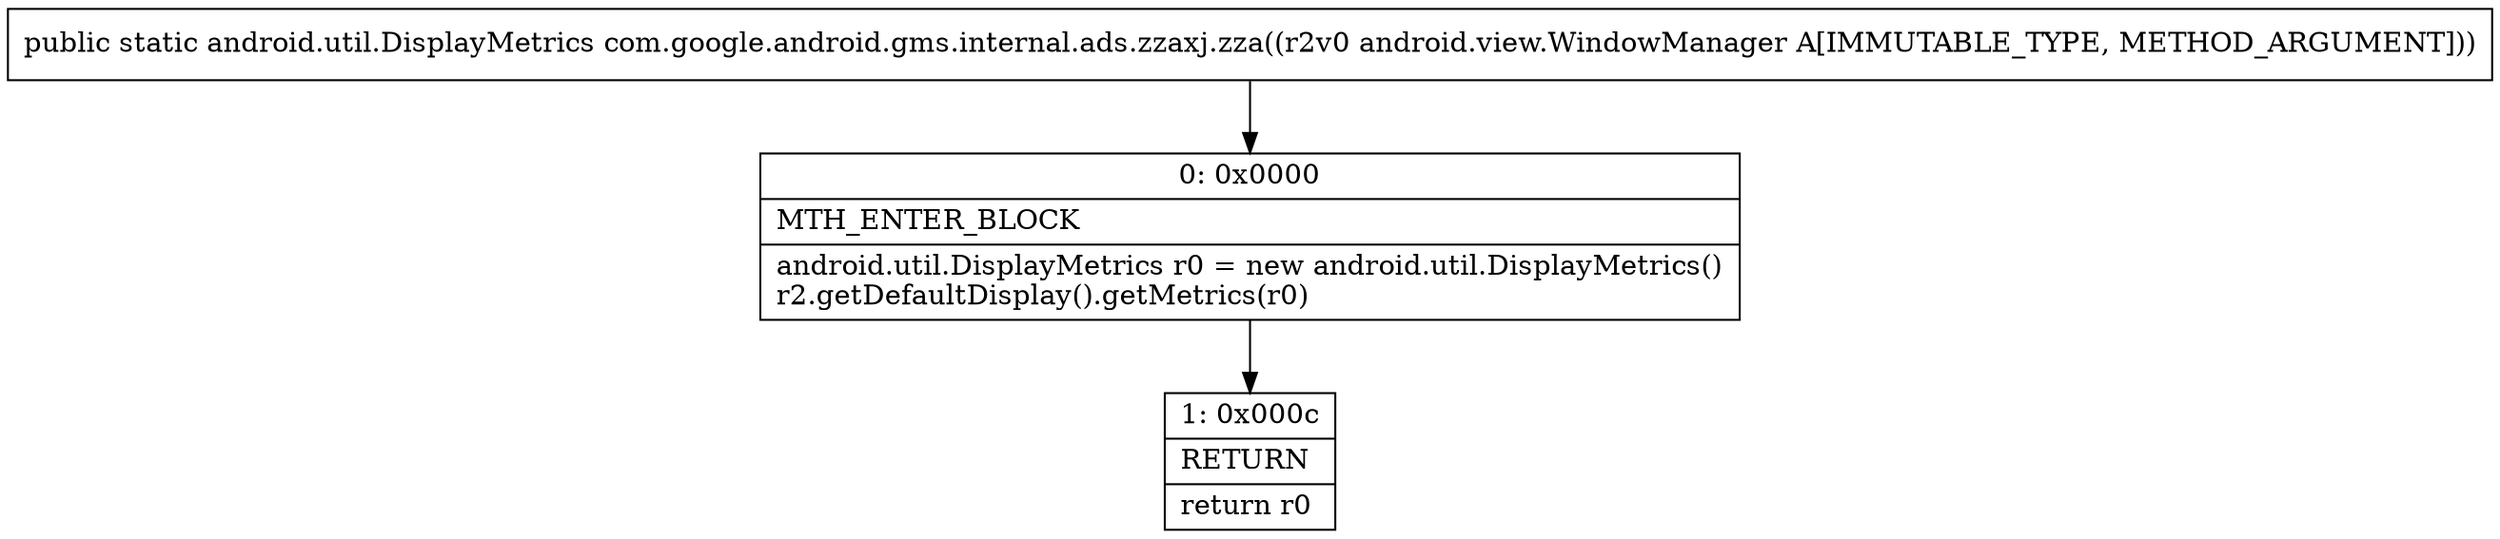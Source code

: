 digraph "CFG forcom.google.android.gms.internal.ads.zzaxj.zza(Landroid\/view\/WindowManager;)Landroid\/util\/DisplayMetrics;" {
Node_0 [shape=record,label="{0\:\ 0x0000|MTH_ENTER_BLOCK\l|android.util.DisplayMetrics r0 = new android.util.DisplayMetrics()\lr2.getDefaultDisplay().getMetrics(r0)\l}"];
Node_1 [shape=record,label="{1\:\ 0x000c|RETURN\l|return r0\l}"];
MethodNode[shape=record,label="{public static android.util.DisplayMetrics com.google.android.gms.internal.ads.zzaxj.zza((r2v0 android.view.WindowManager A[IMMUTABLE_TYPE, METHOD_ARGUMENT])) }"];
MethodNode -> Node_0;
Node_0 -> Node_1;
}

